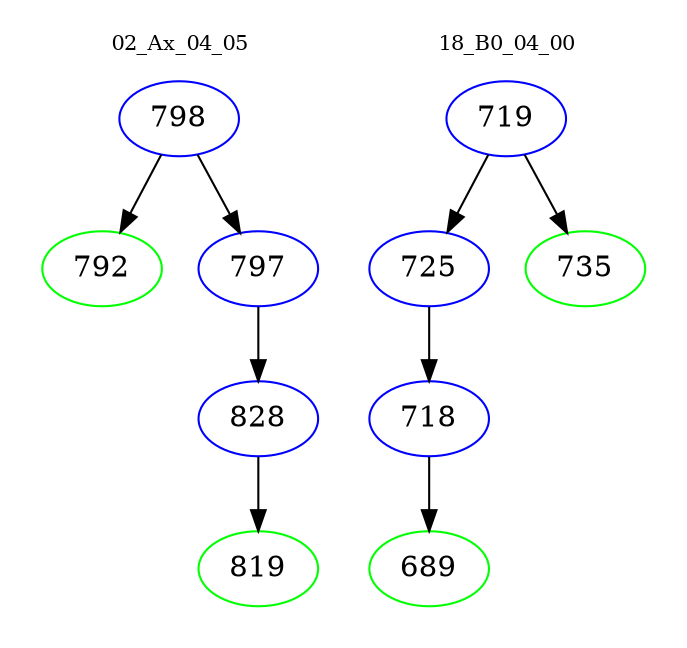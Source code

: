 digraph{
subgraph cluster_0 {
color = white
label = "02_Ax_04_05";
fontsize=10;
T0_798 [label="798", color="blue"]
T0_798 -> T0_792 [color="black"]
T0_792 [label="792", color="green"]
T0_798 -> T0_797 [color="black"]
T0_797 [label="797", color="blue"]
T0_797 -> T0_828 [color="black"]
T0_828 [label="828", color="blue"]
T0_828 -> T0_819 [color="black"]
T0_819 [label="819", color="green"]
}
subgraph cluster_1 {
color = white
label = "18_B0_04_00";
fontsize=10;
T1_719 [label="719", color="blue"]
T1_719 -> T1_725 [color="black"]
T1_725 [label="725", color="blue"]
T1_725 -> T1_718 [color="black"]
T1_718 [label="718", color="blue"]
T1_718 -> T1_689 [color="black"]
T1_689 [label="689", color="green"]
T1_719 -> T1_735 [color="black"]
T1_735 [label="735", color="green"]
}
}
